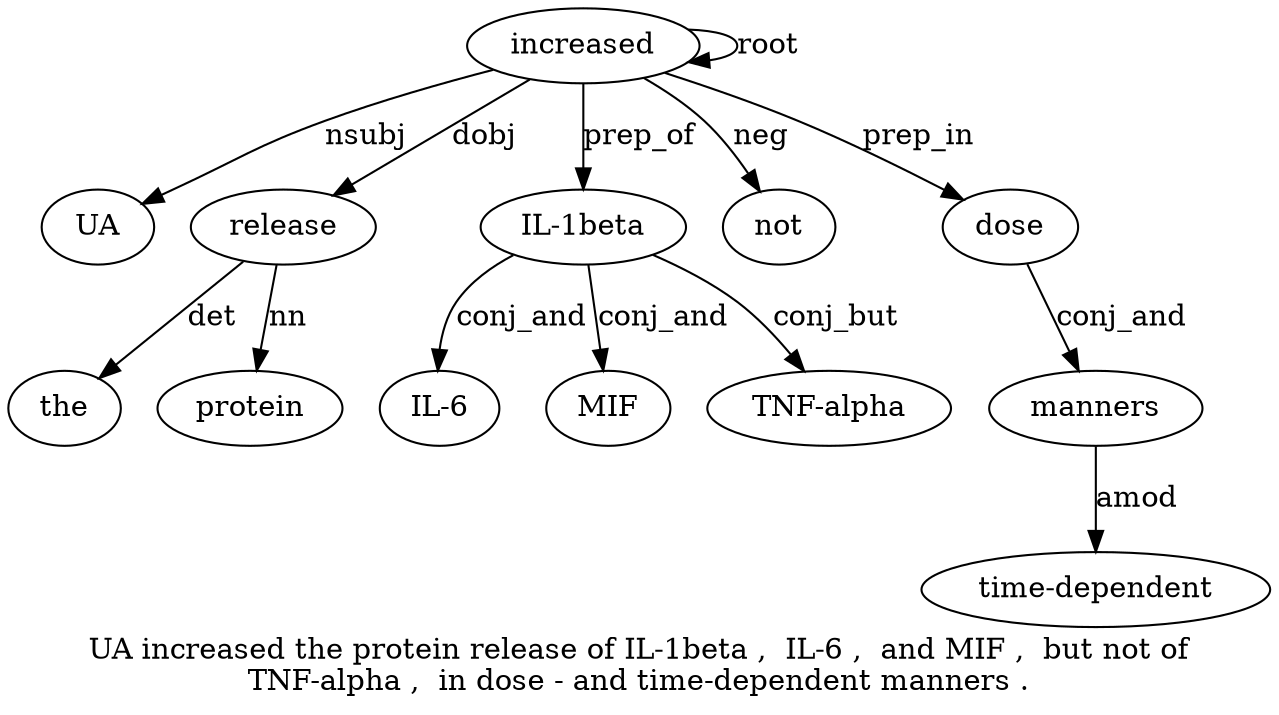digraph "UA increased the protein release of IL-1beta ,  IL-6 ,  and MIF ,  but not of TNF-alpha ,  in dose - and time-dependent manners ." {
label="UA increased the protein release of IL-1beta ,  IL-6 ,  and MIF ,  but not of
TNF-alpha ,  in dose - and time-dependent manners .";
increased2 [style=filled, fillcolor=white, label=increased];
UA1 [style=filled, fillcolor=white, label=UA];
increased2 -> UA1  [label=nsubj];
increased2 -> increased2  [label=root];
release5 [style=filled, fillcolor=white, label=release];
the3 [style=filled, fillcolor=white, label=the];
release5 -> the3  [label=det];
protein4 [style=filled, fillcolor=white, label=protein];
release5 -> protein4  [label=nn];
increased2 -> release5  [label=dobj];
"IL-1beta7" [style=filled, fillcolor=white, label="IL-1beta"];
increased2 -> "IL-1beta7"  [label=prep_of];
"IL-69" [style=filled, fillcolor=white, label="IL-6"];
"IL-1beta7" -> "IL-69"  [label=conj_and];
MIF12 [style=filled, fillcolor=white, label=MIF];
"IL-1beta7" -> MIF12  [label=conj_and];
not15 [style=filled, fillcolor=white, label=not];
increased2 -> not15  [label=neg];
"TNF-alpha17" [style=filled, fillcolor=white, label="TNF-alpha"];
"IL-1beta7" -> "TNF-alpha17"  [label=conj_but];
dose20 [style=filled, fillcolor=white, label=dose];
increased2 -> dose20  [label=prep_in];
manners24 [style=filled, fillcolor=white, label=manners];
"time-dependent23" [style=filled, fillcolor=white, label="time-dependent"];
manners24 -> "time-dependent23"  [label=amod];
dose20 -> manners24  [label=conj_and];
}
